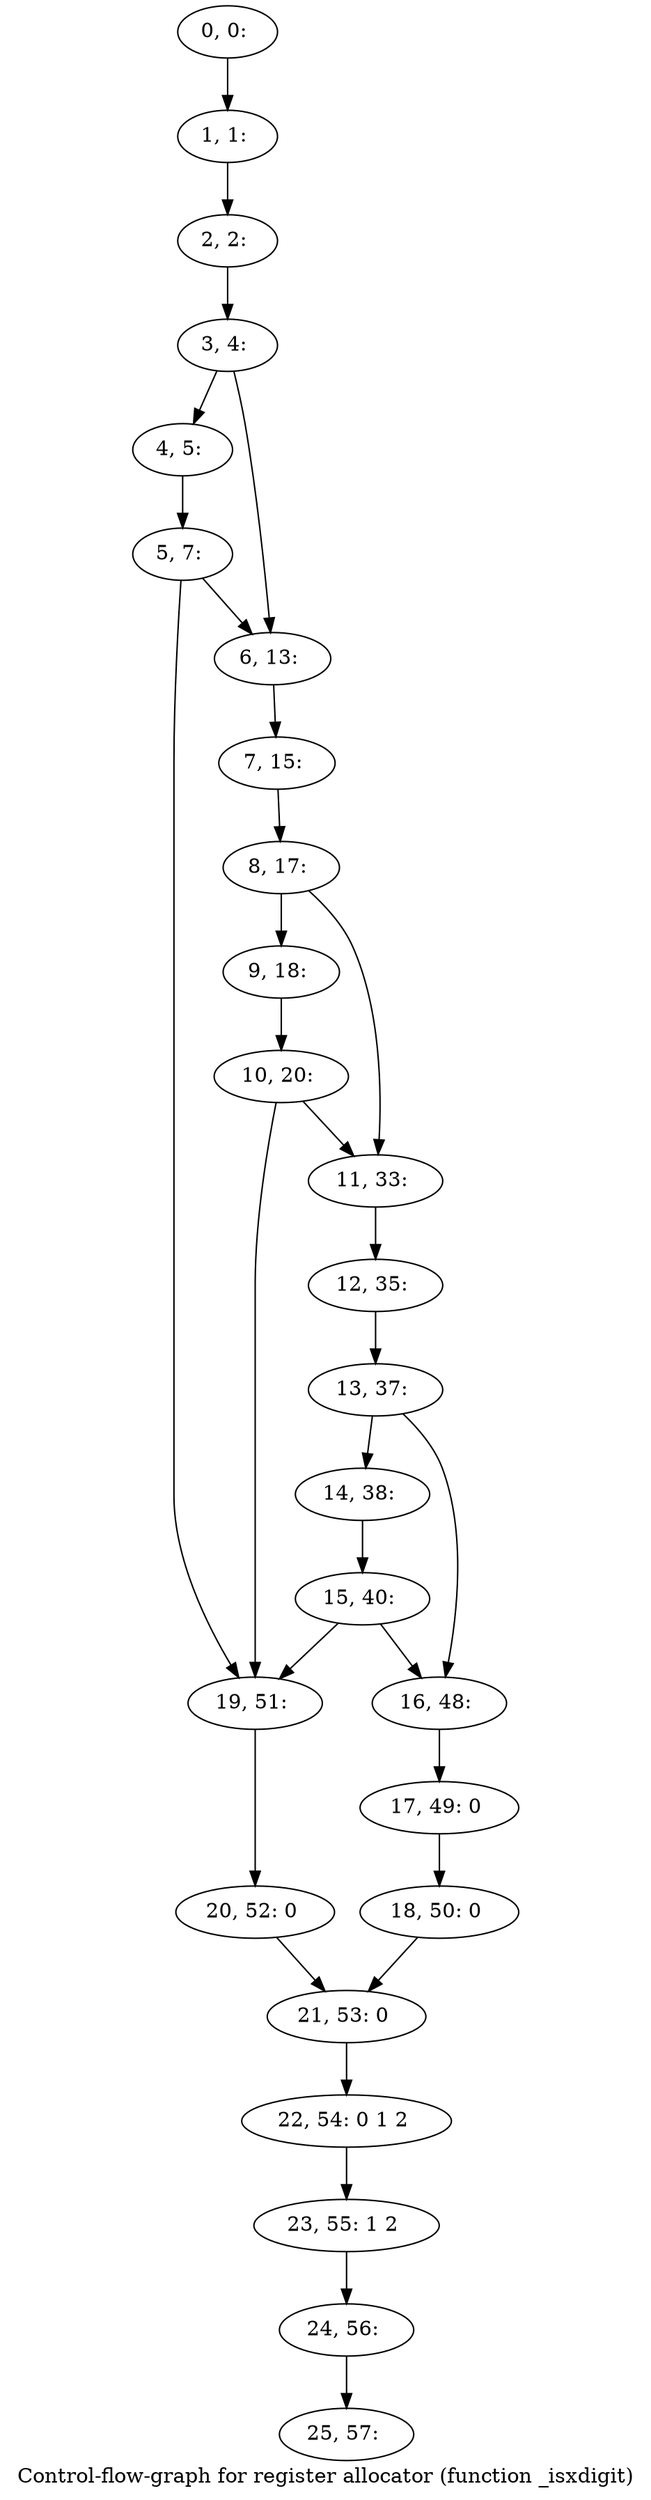 digraph G {
graph [label="Control-flow-graph for register allocator (function _isxdigit)"]
0[label="0, 0: "];
1[label="1, 1: "];
2[label="2, 2: "];
3[label="3, 4: "];
4[label="4, 5: "];
5[label="5, 7: "];
6[label="6, 13: "];
7[label="7, 15: "];
8[label="8, 17: "];
9[label="9, 18: "];
10[label="10, 20: "];
11[label="11, 33: "];
12[label="12, 35: "];
13[label="13, 37: "];
14[label="14, 38: "];
15[label="15, 40: "];
16[label="16, 48: "];
17[label="17, 49: 0 "];
18[label="18, 50: 0 "];
19[label="19, 51: "];
20[label="20, 52: 0 "];
21[label="21, 53: 0 "];
22[label="22, 54: 0 1 2 "];
23[label="23, 55: 1 2 "];
24[label="24, 56: "];
25[label="25, 57: "];
0->1 ;
1->2 ;
2->3 ;
3->4 ;
3->6 ;
4->5 ;
5->6 ;
5->19 ;
6->7 ;
7->8 ;
8->9 ;
8->11 ;
9->10 ;
10->11 ;
10->19 ;
11->12 ;
12->13 ;
13->14 ;
13->16 ;
14->15 ;
15->16 ;
15->19 ;
16->17 ;
17->18 ;
18->21 ;
19->20 ;
20->21 ;
21->22 ;
22->23 ;
23->24 ;
24->25 ;
}
